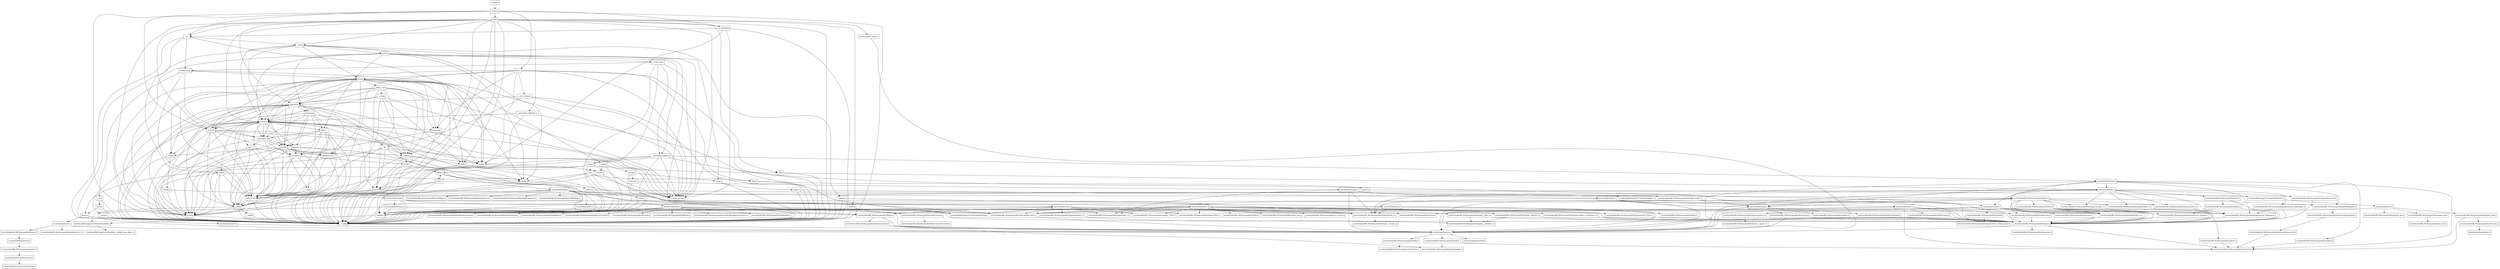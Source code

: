digraph "dependencies" {
  header_0 [ shape="box", label="\<stdin\>" ];
  header_1 [ shape="box", label="ostream" ];
  header_10 [ shape="box", label="/usr/include/pthread.h" ];
  header_100 [ shape="box", label="/usr/include/x86_64-linux-gnu/bits/types/struct_FILE.h" ];
  header_101 [ shape="box", label="/usr/include/x86_64-linux-gnu/bits/types/cookie_io_functions_t.h" ];
  header_102 [ shape="box", label="/usr/include/x86_64-linux-gnu/bits/stdio_lim.h" ];
  header_103 [ shape="box", label="/usr/include/x86_64-linux-gnu/bits/sys_errlist.h" ];
  header_104 [ shape="box", label="/usr/include/x86_64-linux-gnu/bits/stdio.h" ];
  header_105 [ shape="box", label="memory" ];
  header_106 [ shape="box", label="typeinfo" ];
  header_107 [ shape="box", label="exception" ];
  header_108 [ shape="box", label="new" ];
  header_109 [ shape="box", label="iterator" ];
  header_11 [ shape="box", label="ios" ];
  header_110 [ shape="box", label="__functional_base" ];
  header_111 [ shape="box", label="tuple" ];
  header_112 [ shape="box", label="stdexcept" ];
  header_113 [ shape="box", label="cassert" ];
  header_114 [ shape="box", label="/usr/include/assert.h" ];
  header_115 [ shape="box", label="atomic" ];
  header_116 [ shape="box", label="functional" ];
  header_117 [ shape="box", label="bit" ];
  header_118 [ shape="box", label="cwchar" ];
  header_119 [ shape="box", label="cwctype" ];
  header_12 [ shape="box", label="iosfwd" ];
  header_120 [ shape="box", label="cctype" ];
  header_121 [ shape="box", label="ctype.h" ];
  header_122 [ shape="box", label="/usr/include/ctype.h" ];
  header_123 [ shape="box", label="wctype.h" ];
  header_124 [ shape="box", label="/usr/include/wctype.h" ];
  header_125 [ shape="box", label="/usr/include/x86_64-linux-gnu/bits/wctype-wchar.h" ];
  header_126 [ shape="box", label="mutex" ];
  header_127 [ shape="box", label="__mutex_base" ];
  header_128 [ shape="box", label="chrono" ];
  header_129 [ shape="box", label="ctime" ];
  header_13 [ shape="box", label="wchar.h" ];
  header_130 [ shape="box", label="/usr/include/time.h" ];
  header_131 [ shape="box", label="/usr/include/x86_64-linux-gnu/bits/time.h" ];
  header_132 [ shape="box", label="/usr/include/x86_64-linux-gnu/bits/timex.h" ];
  header_133 [ shape="box", label="/usr/include/x86_64-linux-gnu/bits/types/struct_tm.h" ];
  header_134 [ shape="box", label="/usr/include/x86_64-linux-gnu/bits/types/struct_itimerspec.h" ];
  header_135 [ shape="box", label="ratio" ];
  header_136 [ shape="box", label="climits" ];
  header_137 [ shape="box", label="limits.h" ];
  header_138 [ shape="box", label="/usr/local/lib/clang/10.0.0/include/limits.h" ];
  header_139 [ shape="box", label="/usr/include/limits.h" ];
  header_14 [ shape="box", label="/usr/include/wchar.h" ];
  header_140 [ shape="box", label="/usr/include/x86_64-linux-gnu/bits/posix1_lim.h" ];
  header_141 [ shape="box", label="/usr/include/x86_64-linux-gnu/bits/local_lim.h" ];
  header_142 [ shape="box", label="/usr/include/linux/limits.h" ];
  header_143 [ shape="box", label="/usr/include/x86_64-linux-gnu/bits/posix2_lim.h" ];
  header_144 [ shape="box", label="/usr/include/x86_64-linux-gnu/bits/xopen_lim.h" ];
  header_145 [ shape="box", label="/usr/include/x86_64-linux-gnu/bits/uio_lim.h" ];
  header_146 [ shape="box", label="system_error" ];
  header_147 [ shape="box", label="__errc" ];
  header_148 [ shape="box", label="cerrno" ];
  header_149 [ shape="box", label="errno.h" ];
  header_15 [ shape="box", label="/usr/include/x86_64-linux-gnu/bits/libc-header-start.h" ];
  header_150 [ shape="box", label="/usr/include/errno.h" ];
  header_151 [ shape="box", label="/usr/include/x86_64-linux-gnu/bits/errno.h" ];
  header_152 [ shape="box", label="/usr/include/linux/errno.h" ];
  header_153 [ shape="box", label="/usr/include/x86_64-linux-gnu/asm/errno.h" ];
  header_154 [ shape="box", label="/usr/include/asm-generic/errno.h" ];
  header_155 [ shape="box", label="/usr/include/asm-generic/errno-base.h" ];
  header_156 [ shape="box", label="/usr/include/x86_64-linux-gnu/bits/types/error_t.h" ];
  header_157 [ shape="box", label="__threading_support" ];
  header_158 [ shape="box", label="/usr/include/sched.h" ];
  header_159 [ shape="box", label="/usr/include/x86_64-linux-gnu/bits/sched.h" ];
  header_16 [ shape="box", label="/usr/include/x86_64-linux-gnu/bits/floatn.h" ];
  header_160 [ shape="box", label="/usr/include/x86_64-linux-gnu/bits/types/struct_sched_param.h" ];
  header_161 [ shape="box", label="/usr/include/x86_64-linux-gnu/bits/cpu-set.h" ];
  header_162 [ shape="box", label="/usr/include/x86_64-linux-gnu/bits/setjmp.h" ];
  header_163 [ shape="box", label="locale.h" ];
  header_164 [ shape="box", label="/usr/include/locale.h" ];
  header_165 [ shape="box", label="/usr/include/x86_64-linux-gnu/bits/locale.h" ];
  header_166 [ shape="box", label="streambuf" ];
  header_167 [ shape="box", label="locale" ];
  header_168 [ shape="box", label="cstdarg" ];
  header_169 [ shape="box", label="/usr/include/nl_types.h" ];
  header_17 [ shape="box", label="/usr/include/x86_64-linux-gnu/bits/floatn-common.h" ];
  header_170 [ shape="box", label="__bsd_locale_fallbacks.h" ];
  header_171 [ shape="box", label="bitset" ];
  header_172 [ shape="box", label="__bit_reference" ];
  header_18 [ shape="box", label="stddef.h" ];
  header_19 [ shape="box", label="/usr/local/lib/clang/10.0.0/include/stddef.h" ];
  header_2 [ shape="box", label="__config" ];
  header_20 [ shape="box", label="/usr/local/lib/clang/10.0.0/include/stdarg.h" ];
  header_21 [ shape="box", label="/usr/include/x86_64-linux-gnu/bits/wchar.h" ];
  header_22 [ shape="box", label="/usr/include/x86_64-linux-gnu/bits/types/wint_t.h" ];
  header_23 [ shape="box", label="/usr/include/x86_64-linux-gnu/bits/types/mbstate_t.h" ];
  header_24 [ shape="box", label="/usr/include/x86_64-linux-gnu/bits/types/__mbstate_t.h" ];
  header_25 [ shape="box", label="/usr/include/x86_64-linux-gnu/bits/types/__FILE.h" ];
  header_26 [ shape="box", label="/usr/include/x86_64-linux-gnu/bits/types/FILE.h" ];
  header_27 [ shape="box", label="/usr/include/x86_64-linux-gnu/bits/types/locale_t.h" ];
  header_28 [ shape="box", label="/usr/include/x86_64-linux-gnu/bits/types/__locale_t.h" ];
  header_29 [ shape="box", label="__locale" ];
  header_3 [ shape="box", label="/usr/include/features.h" ];
  header_30 [ shape="box", label="string" ];
  header_31 [ shape="box", label="string_view" ];
  header_32 [ shape="box", label="__string" ];
  header_33 [ shape="box", label="algorithm" ];
  header_34 [ shape="box", label="initializer_list" ];
  header_35 [ shape="box", label="cstddef" ];
  header_36 [ shape="box", label="version" ];
  header_37 [ shape="box", label="/usr/local/lib/clang/10.0.0/include/__stddef_max_align_t.h" ];
  header_38 [ shape="box", label="__nullptr" ];
  header_39 [ shape="box", label="type_traits" ];
  header_4 [ shape="box", label="/usr/include/stdc-predef.h" ];
  header_40 [ shape="box", label="cstring" ];
  header_41 [ shape="box", label="string.h" ];
  header_42 [ shape="box", label="/usr/include/string.h" ];
  header_43 [ shape="box", label="/usr/include/strings.h" ];
  header_44 [ shape="box", label="utility" ];
  header_45 [ shape="box", label="__tuple" ];
  header_46 [ shape="box", label="cstdint" ];
  header_47 [ shape="box", label="stdint.h" ];
  header_48 [ shape="box", label="/usr/local/lib/clang/10.0.0/include/stdint.h" ];
  header_49 [ shape="box", label="/usr/include/stdint.h" ];
  header_5 [ shape="box", label="/usr/include/x86_64-linux-gnu/sys/cdefs.h" ];
  header_50 [ shape="box", label="/usr/include/x86_64-linux-gnu/bits/types.h" ];
  header_51 [ shape="box", label="/usr/include/x86_64-linux-gnu/bits/typesizes.h" ];
  header_52 [ shape="box", label="/usr/include/x86_64-linux-gnu/bits/stdint-intn.h" ];
  header_53 [ shape="box", label="/usr/include/x86_64-linux-gnu/bits/stdint-uintn.h" ];
  header_54 [ shape="box", label="__debug" ];
  header_55 [ shape="box", label="cstdlib" ];
  header_56 [ shape="box", label="stdlib.h" ];
  header_57 [ shape="box", label="/usr/include/stdlib.h" ];
  header_58 [ shape="box", label="/usr/include/x86_64-linux-gnu/bits/waitflags.h" ];
  header_59 [ shape="box", label="/usr/include/x86_64-linux-gnu/bits/waitstatus.h" ];
  header_6 [ shape="box", label="/usr/include/x86_64-linux-gnu/bits/wordsize.h" ];
  header_60 [ shape="box", label="/usr/include/x86_64-linux-gnu/sys/types.h" ];
  header_61 [ shape="box", label="/usr/include/x86_64-linux-gnu/bits/types/clock_t.h" ];
  header_62 [ shape="box", label="/usr/include/x86_64-linux-gnu/bits/types/clockid_t.h" ];
  header_63 [ shape="box", label="/usr/include/x86_64-linux-gnu/bits/types/time_t.h" ];
  header_64 [ shape="box", label="/usr/include/x86_64-linux-gnu/bits/types/timer_t.h" ];
  header_65 [ shape="box", label="/usr/include/endian.h" ];
  header_66 [ shape="box", label="/usr/include/x86_64-linux-gnu/bits/endian.h" ];
  header_67 [ shape="box", label="/usr/include/x86_64-linux-gnu/bits/byteswap.h" ];
  header_68 [ shape="box", label="/usr/include/x86_64-linux-gnu/bits/uintn-identity.h" ];
  header_69 [ shape="box", label="/usr/include/x86_64-linux-gnu/sys/select.h" ];
  header_7 [ shape="box", label="/usr/include/x86_64-linux-gnu/bits/long-double.h" ];
  header_70 [ shape="box", label="/usr/include/x86_64-linux-gnu/bits/select.h" ];
  header_71 [ shape="box", label="/usr/include/x86_64-linux-gnu/bits/types/sigset_t.h" ];
  header_72 [ shape="box", label="/usr/include/x86_64-linux-gnu/bits/types/__sigset_t.h" ];
  header_73 [ shape="box", label="/usr/include/x86_64-linux-gnu/bits/types/struct_timeval.h" ];
  header_74 [ shape="box", label="/usr/include/x86_64-linux-gnu/bits/types/struct_timespec.h" ];
  header_75 [ shape="box", label="/usr/include/x86_64-linux-gnu/bits/pthreadtypes.h" ];
  header_76 [ shape="box", label="/usr/include/x86_64-linux-gnu/bits/thread-shared-types.h" ];
  header_77 [ shape="box", label="/usr/include/x86_64-linux-gnu/bits/pthreadtypes-arch.h" ];
  header_78 [ shape="box", label="/usr/include/alloca.h" ];
  header_79 [ shape="box", label="/usr/include/x86_64-linux-gnu/bits/stdlib-bsearch.h" ];
  header_8 [ shape="box", label="/usr/include/x86_64-linux-gnu/gnu/stubs.h" ];
  header_80 [ shape="box", label="/usr/include/x86_64-linux-gnu/bits/stdlib-float.h" ];
  header_81 [ shape="box", label="math.h" ];
  header_82 [ shape="box", label="/usr/include/math.h" ];
  header_83 [ shape="box", label="/usr/include/x86_64-linux-gnu/bits/math-vector.h" ];
  header_84 [ shape="box", label="/usr/include/x86_64-linux-gnu/bits/libm-simd-decl-stubs.h" ];
  header_85 [ shape="box", label="/usr/include/x86_64-linux-gnu/bits/flt-eval-method.h" ];
  header_86 [ shape="box", label="/usr/include/x86_64-linux-gnu/bits/fp-logb.h" ];
  header_87 [ shape="box", label="/usr/include/x86_64-linux-gnu/bits/fp-fast.h" ];
  header_88 [ shape="box", label="/usr/include/x86_64-linux-gnu/bits/mathcalls-helper-functions.h" ];
  header_89 [ shape="box", label="/usr/include/x86_64-linux-gnu/bits/mathcalls.h" ];
  header_9 [ shape="box", label="/usr/include/x86_64-linux-gnu/gnu/stubs-64.h" ];
  header_90 [ shape="box", label="/usr/include/x86_64-linux-gnu/bits/mathcalls-narrow.h" ];
  header_91 [ shape="box", label="/usr/include/x86_64-linux-gnu/bits/iscanonical.h" ];
  header_92 [ shape="box", label="/usr/include/x86_64-linux-gnu/bits/mathinline.h" ];
  header_93 [ shape="box", label="limits" ];
  header_94 [ shape="box", label="__undef_macros" ];
  header_95 [ shape="box", label="cstdio" ];
  header_96 [ shape="box", label="stdio.h" ];
  header_97 [ shape="box", label="/usr/include/stdio.h" ];
  header_98 [ shape="box", label="/usr/include/x86_64-linux-gnu/bits/types/__fpos_t.h" ];
  header_99 [ shape="box", label="/usr/include/x86_64-linux-gnu/bits/types/__fpos64_t.h" ];
  header_118 -> header_13;
  header_118 -> header_2;
  header_118 -> header_119;
  header_119 -> header_123;
  header_119 -> header_2;
  header_119 -> header_120;
  header_61 -> header_50;
  header_60 -> header_50;
  header_60 -> header_52;
  header_60 -> header_18;
  header_60 -> header_61;
  header_60 -> header_63;
  header_60 -> header_62;
  header_60 -> header_65;
  header_60 -> header_3;
  header_60 -> header_75;
  header_60 -> header_69;
  header_60 -> header_64;
  header_63 -> header_50;
  header_62 -> header_50;
  header_65 -> header_68;
  header_65 -> header_3;
  header_65 -> header_67;
  header_65 -> header_66;
  header_64 -> header_50;
  header_67 -> header_50;
  header_67 -> header_3;
  header_69 -> header_50;
  header_69 -> header_63;
  header_69 -> header_73;
  header_69 -> header_70;
  header_69 -> header_71;
  header_69 -> header_3;
  header_69 -> header_74;
  header_68 -> header_50;
  header_167 -> header_170;
  header_167 -> header_29;
  header_167 -> header_11;
  header_167 -> header_36;
  header_167 -> header_54;
  header_167 -> header_33;
  header_167 -> header_55;
  header_167 -> header_94;
  header_167 -> header_169;
  header_167 -> header_168;
  header_167 -> header_2;
  header_167 -> header_95;
  header_167 -> header_105;
  header_167 -> header_109;
  header_167 -> header_166;
  header_167 -> header_129;
  header_167 -> header_93;
  header_114 -> header_3;
  header_164 -> header_27;
  header_164 -> header_18;
  header_164 -> header_3;
  header_164 -> header_165;
  header_115 -> header_36;
  header_115 -> header_46;
  header_115 -> header_35;
  header_115 -> header_2;
  header_115 -> header_39;
  header_163 -> header_2;
  header_163 -> header_164;
  header_73 -> header_50;
  header_70 -> header_6;
  header_71 -> header_72;
  header_76 -> header_77;
  header_77 -> header_6;
  header_74 -> header_50;
  header_75 -> header_76;
  header_116 -> header_39;
  header_116 -> header_36;
  header_116 -> header_44;
  header_116 -> header_2;
  header_116 -> header_105;
  header_116 -> header_107;
  header_116 -> header_106;
  header_116 -> header_110;
  header_116 -> header_111;
  header_117 -> header_39;
  header_117 -> header_36;
  header_117 -> header_54;
  header_117 -> header_2;
  header_117 -> header_94;
  header_117 -> header_93;
  header_78 -> header_18;
  header_78 -> header_3;
  header_112 -> header_107;
  header_112 -> header_2;
  header_112 -> header_12;
  header_113 -> header_114;
  header_113 -> header_2;
  header_110 -> header_39;
  header_110 -> header_44;
  header_110 -> header_2;
  header_110 -> header_108;
  header_110 -> header_107;
  header_110 -> header_106;
  header_111 -> header_39;
  header_111 -> header_36;
  header_111 -> header_35;
  header_111 -> header_45;
  header_111 -> header_44;
  header_111 -> header_2;
  header_111 -> header_110;
  header_169 -> header_3;
  header_168 -> header_2;
  header_168 -> header_20;
  header_47 -> header_2;
  header_47 -> header_48;
  header_46 -> header_47;
  header_46 -> header_2;
  header_45 -> header_35;
  header_45 -> header_2;
  header_45 -> header_39;
  header_44 -> header_39;
  header_44 -> header_36;
  header_44 -> header_34;
  header_44 -> header_35;
  header_44 -> header_54;
  header_44 -> header_46;
  header_44 -> header_45;
  header_44 -> header_2;
  header_44 -> header_40;
  header_43 -> header_27;
  header_43 -> header_18;
  header_43 -> header_3;
  header_42 -> header_15;
  header_42 -> header_27;
  header_42 -> header_18;
  header_42 -> header_43;
  header_41 -> header_2;
  header_41 -> header_42;
  header_40 -> header_2;
  header_40 -> header_41;
  header_105 -> header_115;
  header_105 -> header_12;
  header_105 -> header_39;
  header_105 -> header_36;
  header_105 -> header_35;
  header_105 -> header_46;
  header_105 -> header_44;
  header_105 -> header_2;
  header_105 -> header_108;
  header_105 -> header_40;
  header_105 -> header_94;
  header_105 -> header_109;
  header_105 -> header_111;
  header_105 -> header_106;
  header_105 -> header_112;
  header_105 -> header_113;
  header_105 -> header_110;
  header_105 -> header_93;
  header_107 -> header_36;
  header_107 -> header_35;
  header_107 -> header_2;
  header_107 -> header_55;
  header_107 -> header_39;
  header_106 -> header_46;
  header_106 -> header_107;
  header_106 -> header_35;
  header_106 -> header_2;
  header_101 -> header_50;
  header_100 -> header_50;
  header_49 -> header_15;
  header_49 -> header_50;
  header_49 -> header_52;
  header_49 -> header_53;
  header_49 -> header_21;
  header_49 -> header_6;
  header_48 -> header_49;
  header_166 -> header_94;
  header_166 -> header_2;
  header_166 -> header_11;
  header_166 -> header_12;
  header_5 -> header_6;
  header_5 -> header_7;
  header_2 -> header_3;
  header_3 -> header_4;
  header_3 -> header_5;
  header_3 -> header_8;
  header_0 -> header_1;
  header_1 -> header_171;
  header_1 -> header_36;
  header_1 -> header_109;
  header_1 -> header_2;
  header_1 -> header_167;
  header_1 -> header_166;
  header_1 -> header_11;
  header_8 -> header_9;
  header_50 -> header_6;
  header_50 -> header_51;
  header_50 -> header_3;
  header_52 -> header_50;
  header_53 -> header_50;
  header_54 -> header_95;
  header_54 -> header_35;
  header_54 -> header_2;
  header_54 -> header_55;
  header_54 -> header_12;
  header_55 -> header_2;
  header_55 -> header_56;
  header_56 -> header_81;
  header_56 -> header_2;
  header_56 -> header_57;
  header_57 -> header_58;
  header_57 -> header_15;
  header_57 -> header_16;
  header_57 -> header_80;
  header_57 -> header_59;
  header_57 -> header_27;
  header_57 -> header_18;
  header_57 -> header_60;
  header_57 -> header_78;
  header_57 -> header_79;
  header_130 -> header_62;
  header_130 -> header_27;
  header_130 -> header_18;
  header_130 -> header_61;
  header_130 -> header_131;
  header_130 -> header_63;
  header_130 -> header_133;
  header_130 -> header_134;
  header_130 -> header_3;
  header_130 -> header_74;
  header_130 -> header_64;
  header_131 -> header_50;
  header_131 -> header_132;
  header_132 -> header_50;
  header_132 -> header_73;
  header_133 -> header_50;
  header_134 -> header_50;
  header_134 -> header_74;
  header_135 -> header_94;
  header_135 -> header_46;
  header_135 -> header_2;
  header_135 -> header_136;
  header_135 -> header_39;
  header_136 -> header_2;
  header_136 -> header_137;
  header_137 -> header_138;
  header_137 -> header_2;
  header_138 -> header_139;
  header_139 -> header_15;
  header_139 -> header_143;
  header_139 -> header_144;
  header_139 -> header_140;
  header_29 -> header_46;
  header_29 -> header_30;
  header_29 -> header_126;
  header_29 -> header_44;
  header_29 -> header_2;
  header_29 -> header_163;
  header_29 -> header_120;
  header_29 -> header_105;
  header_27 -> header_28;
  header_23 -> header_24;
  header_127 -> header_94;
  header_127 -> header_146;
  header_127 -> header_2;
  header_127 -> header_157;
  header_127 -> header_128;
  header_126 -> header_94;
  header_126 -> header_157;
  header_126 -> header_116;
  header_126 -> header_36;
  header_126 -> header_127;
  header_126 -> header_46;
  header_126 -> header_2;
  header_126 -> header_105;
  header_126 -> header_111;
  header_125 -> header_50;
  header_125 -> header_65;
  header_125 -> header_22;
  header_124 -> header_50;
  header_124 -> header_125;
  header_124 -> header_27;
  header_124 -> header_3;
  header_124 -> header_22;
  header_123 -> header_124;
  header_123 -> header_2;
  header_122 -> header_50;
  header_122 -> header_27;
  header_122 -> header_65;
  header_122 -> header_3;
  header_121 -> header_2;
  header_121 -> header_122;
  header_120 -> header_2;
  header_120 -> header_121;
  header_129 -> header_130;
  header_129 -> header_2;
  header_128 -> header_39;
  header_128 -> header_36;
  header_128 -> header_2;
  header_128 -> header_135;
  header_128 -> header_94;
  header_128 -> header_129;
  header_128 -> header_93;
  header_38 -> header_2;
  header_39 -> header_36;
  header_39 -> header_35;
  header_39 -> header_2;
  header_36 -> header_2;
  header_34 -> header_35;
  header_34 -> header_2;
  header_35 -> header_36;
  header_35 -> header_2;
  header_35 -> header_19;
  header_35 -> header_38;
  header_32 -> header_54;
  header_32 -> header_33;
  header_32 -> header_94;
  header_32 -> header_2;
  header_32 -> header_105;
  header_32 -> header_95;
  header_33 -> header_94;
  header_33 -> header_117;
  header_33 -> header_39;
  header_33 -> header_36;
  header_33 -> header_34;
  header_33 -> header_35;
  header_33 -> header_54;
  header_33 -> header_116;
  header_33 -> header_44;
  header_33 -> header_2;
  header_33 -> header_40;
  header_33 -> header_105;
  header_33 -> header_109;
  header_30 -> header_109;
  header_30 -> header_94;
  header_30 -> header_12;
  header_30 -> header_39;
  header_30 -> header_36;
  header_30 -> header_34;
  header_30 -> header_54;
  header_30 -> header_33;
  header_30 -> header_31;
  header_30 -> header_46;
  header_30 -> header_44;
  header_30 -> header_2;
  header_30 -> header_118;
  header_30 -> header_40;
  header_30 -> header_105;
  header_30 -> header_95;
  header_30 -> header_112;
  header_30 -> header_110;
  header_31 -> header_36;
  header_31 -> header_54;
  header_31 -> header_32;
  header_31 -> header_33;
  header_31 -> header_109;
  header_31 -> header_94;
  header_31 -> header_2;
  header_31 -> header_112;
  header_31 -> header_93;
  header_152 -> header_153;
  header_153 -> header_154;
  header_150 -> header_151;
  header_150 -> header_156;
  header_150 -> header_3;
  header_151 -> header_152;
  header_157 -> header_10;
  header_157 -> header_12;
  header_157 -> header_149;
  header_157 -> header_158;
  header_157 -> header_2;
  header_157 -> header_94;
  header_157 -> header_128;
  header_154 -> header_155;
  header_158 -> header_50;
  header_158 -> header_159;
  header_158 -> header_18;
  header_158 -> header_63;
  header_158 -> header_3;
  header_158 -> header_74;
  header_158 -> header_161;
  header_159 -> header_160;
  header_109 -> header_12;
  header_109 -> header_39;
  header_109 -> header_36;
  header_109 -> header_34;
  header_109 -> header_35;
  header_109 -> header_54;
  header_109 -> header_2;
  header_109 -> header_110;
  header_108 -> header_36;
  header_108 -> header_107;
  header_108 -> header_35;
  header_108 -> header_2;
  header_108 -> header_39;
  header_83 -> header_84;
  header_82 -> header_15;
  header_82 -> header_16;
  header_82 -> header_50;
  header_82 -> header_90;
  header_82 -> header_91;
  header_82 -> header_89;
  header_82 -> header_88;
  header_82 -> header_92;
  header_82 -> header_83;
  header_82 -> header_87;
  header_82 -> header_86;
  header_82 -> header_85;
  header_81 -> header_82;
  header_81 -> header_93;
  header_81 -> header_2;
  header_81 -> header_56;
  header_81 -> header_39;
  header_141 -> header_142;
  header_140 -> header_6;
  header_140 -> header_141;
  header_144 -> header_145;
  header_147 -> header_148;
  header_147 -> header_2;
  header_146 -> header_30;
  header_146 -> header_112;
  header_146 -> header_110;
  header_146 -> header_147;
  header_146 -> header_39;
  header_149 -> header_150;
  header_149 -> header_2;
  header_148 -> header_149;
  header_148 -> header_2;
  header_14 -> header_15;
  header_14 -> header_16;
  header_14 -> header_25;
  header_14 -> header_21;
  header_14 -> header_27;
  header_14 -> header_26;
  header_14 -> header_18;
  header_14 -> header_20;
  header_14 -> header_23;
  header_14 -> header_22;
  header_15 -> header_3;
  header_16 -> header_17;
  header_16 -> header_3;
  header_17 -> header_7;
  header_17 -> header_3;
  header_10 -> header_6;
  header_10 -> header_158;
  header_10 -> header_130;
  header_10 -> header_65;
  header_10 -> header_3;
  header_10 -> header_74;
  header_10 -> header_75;
  header_10 -> header_162;
  header_11 -> header_29;
  header_11 -> header_115;
  header_11 -> header_2;
  header_11 -> header_12;
  header_11 -> header_146;
  header_12 -> header_2;
  header_12 -> header_13;
  header_13 -> header_14;
  header_13 -> header_2;
  header_18 -> header_19;
  header_19 -> header_37;
  header_98 -> header_50;
  header_98 -> header_24;
  header_99 -> header_50;
  header_99 -> header_24;
  header_95 -> header_96;
  header_95 -> header_2;
  header_96 -> header_97;
  header_96 -> header_2;
  header_97 -> header_15;
  header_97 -> header_50;
  header_97 -> header_26;
  header_97 -> header_18;
  header_97 -> header_20;
  header_97 -> header_25;
  header_97 -> header_98;
  header_97 -> header_99;
  header_97 -> header_104;
  header_97 -> header_101;
  header_97 -> header_100;
  header_97 -> header_103;
  header_97 -> header_102;
  header_93 -> header_94;
  header_93 -> header_36;
  header_93 -> header_2;
  header_93 -> header_39;
  header_170 -> header_105;
  header_170 -> header_20;
  header_170 -> header_56;
  header_171 -> header_12;
  header_171 -> header_172;
  header_171 -> header_35;
  header_171 -> header_30;
  header_171 -> header_2;
  header_171 -> header_136;
  header_171 -> header_94;
  header_171 -> header_112;
  header_171 -> header_110;
  header_172 -> header_94;
  header_172 -> header_117;
  header_172 -> header_2;
  header_172 -> header_33;
  header_162 -> header_6;
}